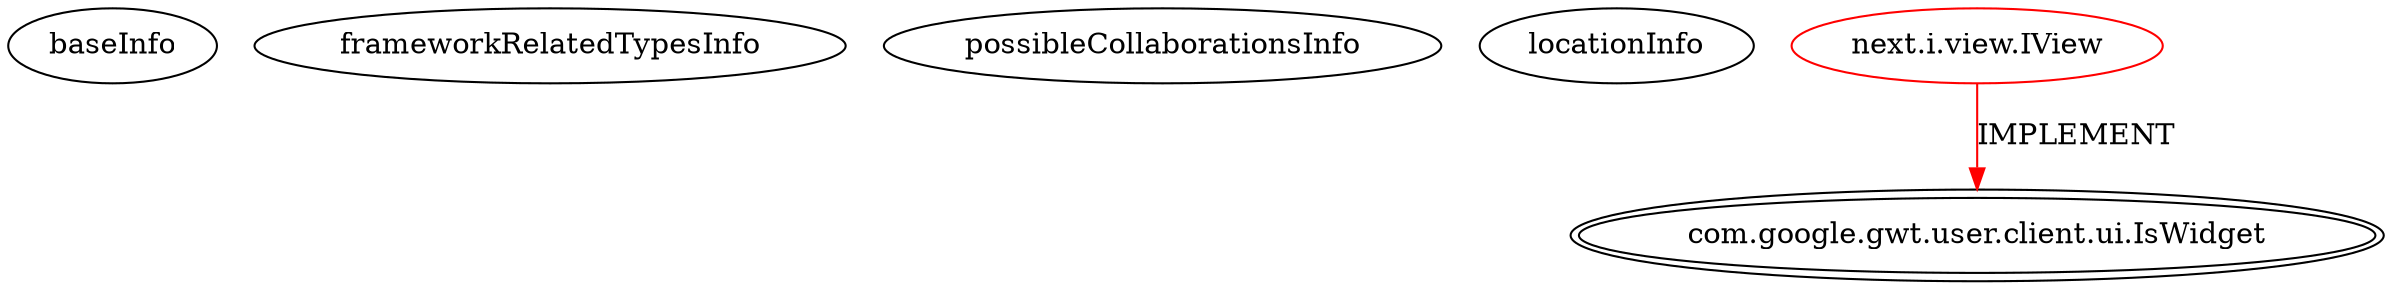 digraph {
baseInfo[graphId=4199,category="extension_graph",isAnonymous=false,possibleRelation=false]
frameworkRelatedTypesInfo[0="com.google.gwt.user.client.ui.IsWidget"]
possibleCollaborationsInfo[]
locationInfo[projectName="nextinterfaces-next",filePath="/nextinterfaces-next/next-master/src/next/i/view/IView.java",contextSignature="IView",graphId="4199"]
0[label="next.i.view.IView",vertexType="ROOT_CLIENT_CLASS_DECLARATION",isFrameworkType=false,color=red]
1[label="com.google.gwt.user.client.ui.IsWidget",vertexType="FRAMEWORK_INTERFACE_TYPE",isFrameworkType=true,peripheries=2]
0->1[label="IMPLEMENT",color=red]
}
